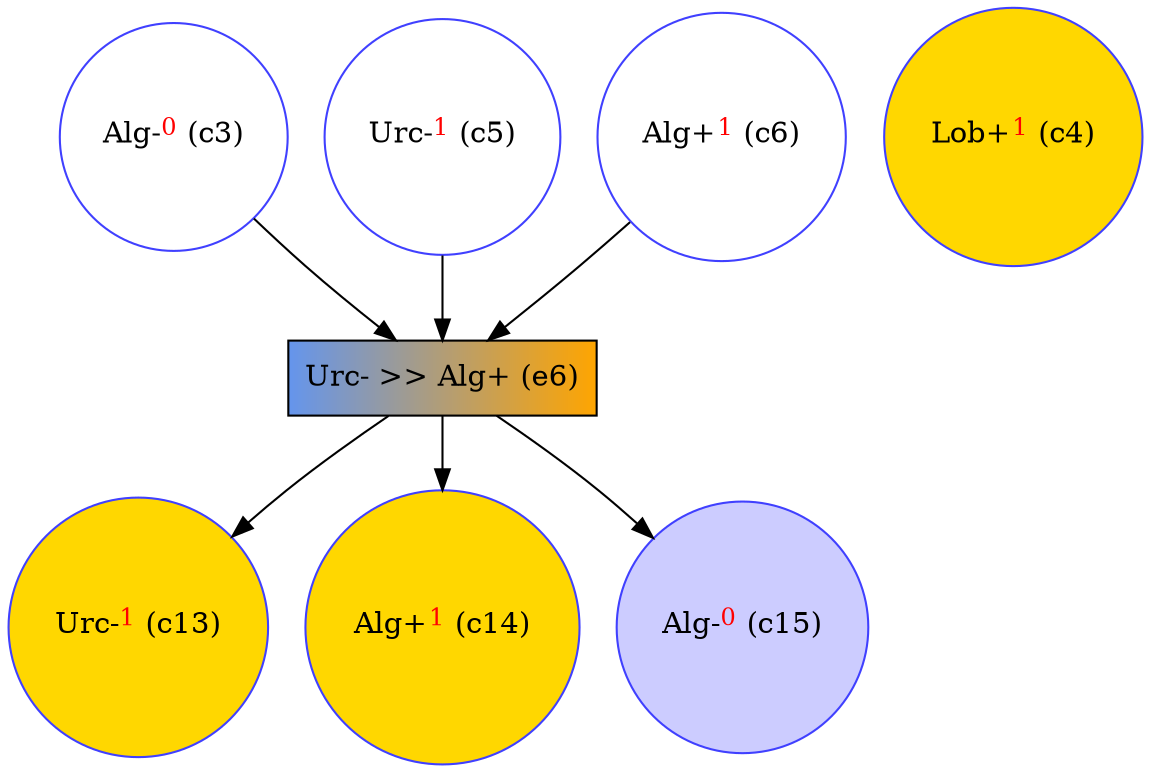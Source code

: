digraph test {
  c3 -> e6;
  c5 -> e6;
  c6 -> e6;
  e6 -> c13;
  e6 -> c14;
  e6 -> c15;
  c3 [color="#4040ff" fillcolor="transparent" label= <Alg-<FONT COLOR="red"><SUP>0</SUP></FONT>&nbsp;(c3)> shape=circle style=filled];
  c4 [color="#4040ff" fillcolor="gold" label= <Lob+<FONT COLOR="red"><SUP>1</SUP></FONT>&nbsp;(c4)> shape=circle style=filled];
  c5 [color="#4040ff" fillcolor="transparent" label= <Urc-<FONT COLOR="red"><SUP>1</SUP></FONT>&nbsp;(c5)> shape=circle style=filled];
  c6 [color="#4040ff" fillcolor="transparent" label= <Alg+<FONT COLOR="red"><SUP>1</SUP></FONT>&nbsp;(c6)> shape=circle style=filled];
  c13 [color="#4040ff" fillcolor="gold" label= <Urc-<FONT COLOR="red"><SUP>1</SUP></FONT>&nbsp;(c13)> shape=circle style=filled];
  c14 [color="#4040ff" fillcolor="gold" label= <Alg+<FONT COLOR="red"><SUP>1</SUP></FONT>&nbsp;(c14)> shape=circle style=filled];
  c15 [color="#4040ff" fillcolor="#ccccff" label= <Alg-<FONT COLOR="red"><SUP>0</SUP></FONT>&nbsp;(c15)> shape=circle style=filled];
  e6 [color=black fillcolor="cornflowerblue:orange" label="Urc- >> Alg+ (e6)" shape=box style=filled];
}
